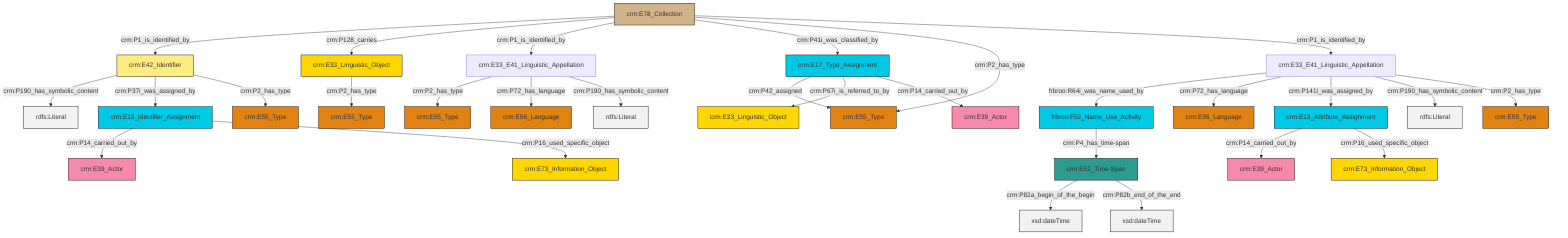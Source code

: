 graph TD
classDef Literal fill:#f2f2f2,stroke:#000000;
classDef CRM_Entity fill:#FFFFFF,stroke:#000000;
classDef Temporal_Entity fill:#00C9E6, stroke:#000000;
classDef Type fill:#E18312, stroke:#000000;
classDef Time-Span fill:#2C9C91, stroke:#000000;
classDef Appellation fill:#FFEB7F, stroke:#000000;
classDef Place fill:#008836, stroke:#000000;
classDef Persistent_Item fill:#B266B2, stroke:#000000;
classDef Conceptual_Object fill:#FFD700, stroke:#000000;
classDef Physical_Thing fill:#D2B48C, stroke:#000000;
classDef Actor fill:#f58aad, stroke:#000000;
classDef PC_Classes fill:#4ce600, stroke:#000000;
classDef Multi fill:#cccccc,stroke:#000000;

6["crm:E17_Type_Assignment"]:::Temporal_Entity -->|crm:P42_assigned| 2["crm:E55_Type"]:::Type
10["crm:E33_E41_Linguistic_Appellation"]:::Default -->|frbroo:R64i_was_name_used_by| 11["frbroo:F52_Name_Use_Activity"]:::Temporal_Entity
12["crm:E42_Identifier"]:::Appellation -->|crm:P190_has_symbolic_content| 13[rdfs:Literal]:::Literal
12["crm:E42_Identifier"]:::Appellation -->|crm:P37i_was_assigned_by| 14["crm:E15_Identifier_Assignment"]:::Temporal_Entity
11["frbroo:F52_Name_Use_Activity"]:::Temporal_Entity -->|crm:P4_has_time-span| 18["crm:E52_Time-Span"]:::Time-Span
19["crm:E78_Collection"]:::Physical_Thing -->|crm:P1_is_identified_by| 12["crm:E42_Identifier"]:::Appellation
21["crm:E33_E41_Linguistic_Appellation"]:::Default -->|crm:P2_has_type| 22["crm:E55_Type"]:::Type
10["crm:E33_E41_Linguistic_Appellation"]:::Default -->|crm:P72_has_language| 23["crm:E56_Language"]:::Type
12["crm:E42_Identifier"]:::Appellation -->|crm:P2_has_type| 26["crm:E55_Type"]:::Type
14["crm:E15_Identifier_Assignment"]:::Temporal_Entity -->|crm:P14_carried_out_by| 0["crm:E39_Actor"]:::Actor
19["crm:E78_Collection"]:::Physical_Thing -->|crm:P128_carries| 30["crm:E33_Linguistic_Object"]:::Conceptual_Object
6["crm:E17_Type_Assignment"]:::Temporal_Entity -->|crm:P67i_is_referred_to_by| 31["crm:E33_Linguistic_Object"]:::Conceptual_Object
14["crm:E15_Identifier_Assignment"]:::Temporal_Entity -->|crm:P16_used_specific_object| 8["crm:E73_Information_Object"]:::Conceptual_Object
19["crm:E78_Collection"]:::Physical_Thing -->|crm:P1_is_identified_by| 21["crm:E33_E41_Linguistic_Appellation"]:::Default
18["crm:E52_Time-Span"]:::Time-Span -->|crm:P82a_begin_of_the_begin| 33[xsd:dateTime]:::Literal
18["crm:E52_Time-Span"]:::Time-Span -->|crm:P82b_end_of_the_end| 36[xsd:dateTime]:::Literal
19["crm:E78_Collection"]:::Physical_Thing -->|crm:P41i_was_classified_by| 6["crm:E17_Type_Assignment"]:::Temporal_Entity
40["crm:E13_Attribute_Assignment"]:::Temporal_Entity -->|crm:P14_carried_out_by| 24["crm:E39_Actor"]:::Actor
10["crm:E33_E41_Linguistic_Appellation"]:::Default -->|crm:P141i_was_assigned_by| 40["crm:E13_Attribute_Assignment"]:::Temporal_Entity
10["crm:E33_E41_Linguistic_Appellation"]:::Default -->|crm:P190_has_symbolic_content| 45[rdfs:Literal]:::Literal
19["crm:E78_Collection"]:::Physical_Thing -->|crm:P2_has_type| 2["crm:E55_Type"]:::Type
19["crm:E78_Collection"]:::Physical_Thing -->|crm:P1_is_identified_by| 10["crm:E33_E41_Linguistic_Appellation"]:::Default
30["crm:E33_Linguistic_Object"]:::Conceptual_Object -->|crm:P2_has_type| 27["crm:E55_Type"]:::Type
10["crm:E33_E41_Linguistic_Appellation"]:::Default -->|crm:P2_has_type| 16["crm:E55_Type"]:::Type
6["crm:E17_Type_Assignment"]:::Temporal_Entity -->|crm:P14_carried_out_by| 43["crm:E39_Actor"]:::Actor
21["crm:E33_E41_Linguistic_Appellation"]:::Default -->|crm:P72_has_language| 4["crm:E56_Language"]:::Type
40["crm:E13_Attribute_Assignment"]:::Temporal_Entity -->|crm:P16_used_specific_object| 41["crm:E73_Information_Object"]:::Conceptual_Object
21["crm:E33_E41_Linguistic_Appellation"]:::Default -->|crm:P190_has_symbolic_content| 50[rdfs:Literal]:::Literal
